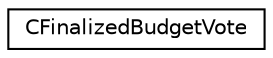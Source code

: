 digraph "Graphical Class Hierarchy"
{
 // LATEX_PDF_SIZE
  edge [fontname="Helvetica",fontsize="10",labelfontname="Helvetica",labelfontsize="10"];
  node [fontname="Helvetica",fontsize="10",shape=record];
  rankdir="LR";
  Node0 [label="CFinalizedBudgetVote",height=0.2,width=0.4,color="black", fillcolor="white", style="filled",URL="$class_c_finalized_budget_vote.html",tooltip=" "];
}
